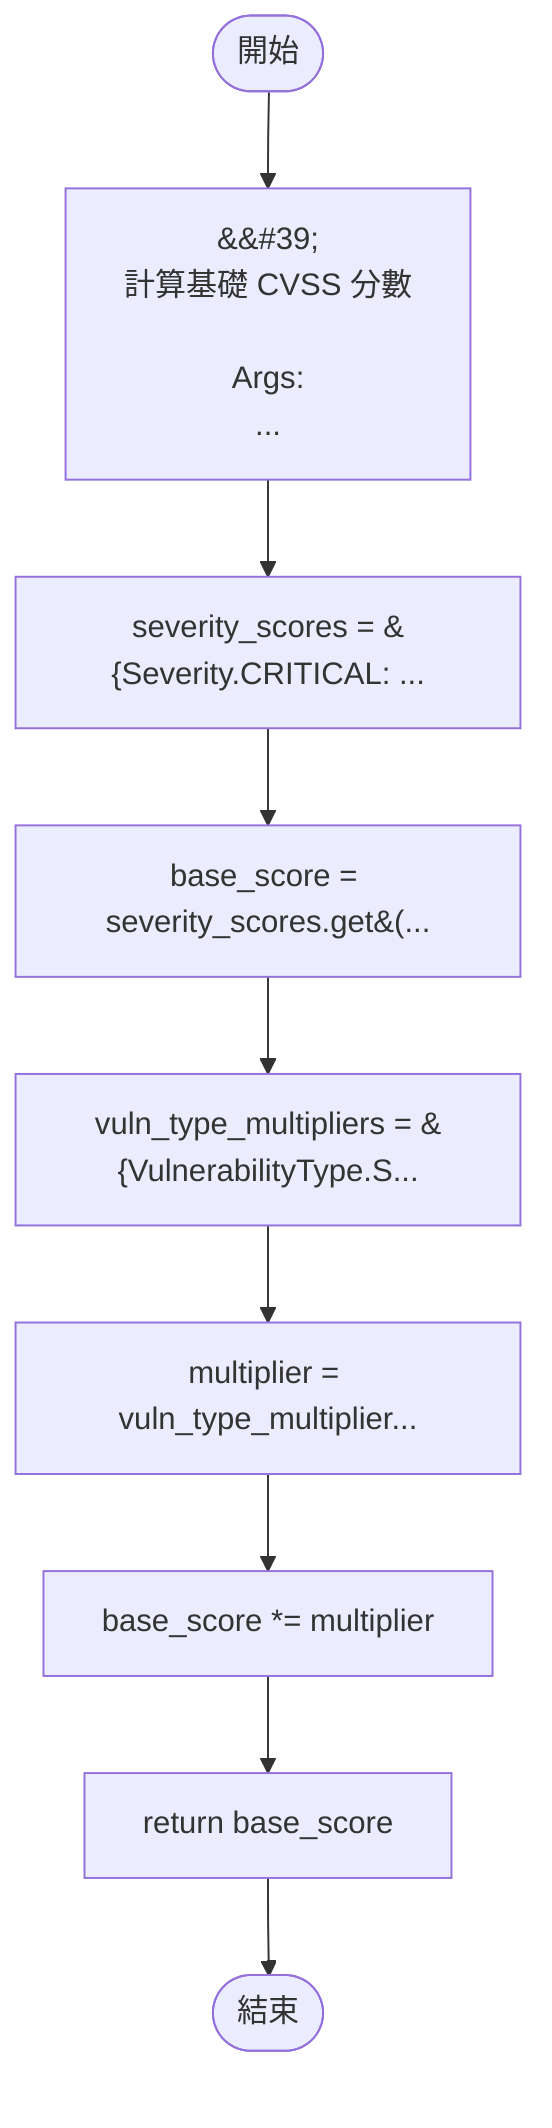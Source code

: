 flowchart TB
    n1([開始])
    n2([結束])
    n3[&amp;&#35;39;\n        計算基礎 CVSS 分數\n\n        Args:\n   ...]
    n4[severity_scores = &#123;Severity.CRITICAL: ...]
    n5[base_score = severity_scores.get&#40;...]
    n6[vuln_type_multipliers = &#123;VulnerabilityType.S...]
    n7[multiplier = vuln_type_multiplier...]
    n8[base_score *= multiplier]
    n9[return base_score]
    n1 --> n3
    n3 --> n4
    n4 --> n5
    n5 --> n6
    n6 --> n7
    n7 --> n8
    n8 --> n9
    n9 --> n2